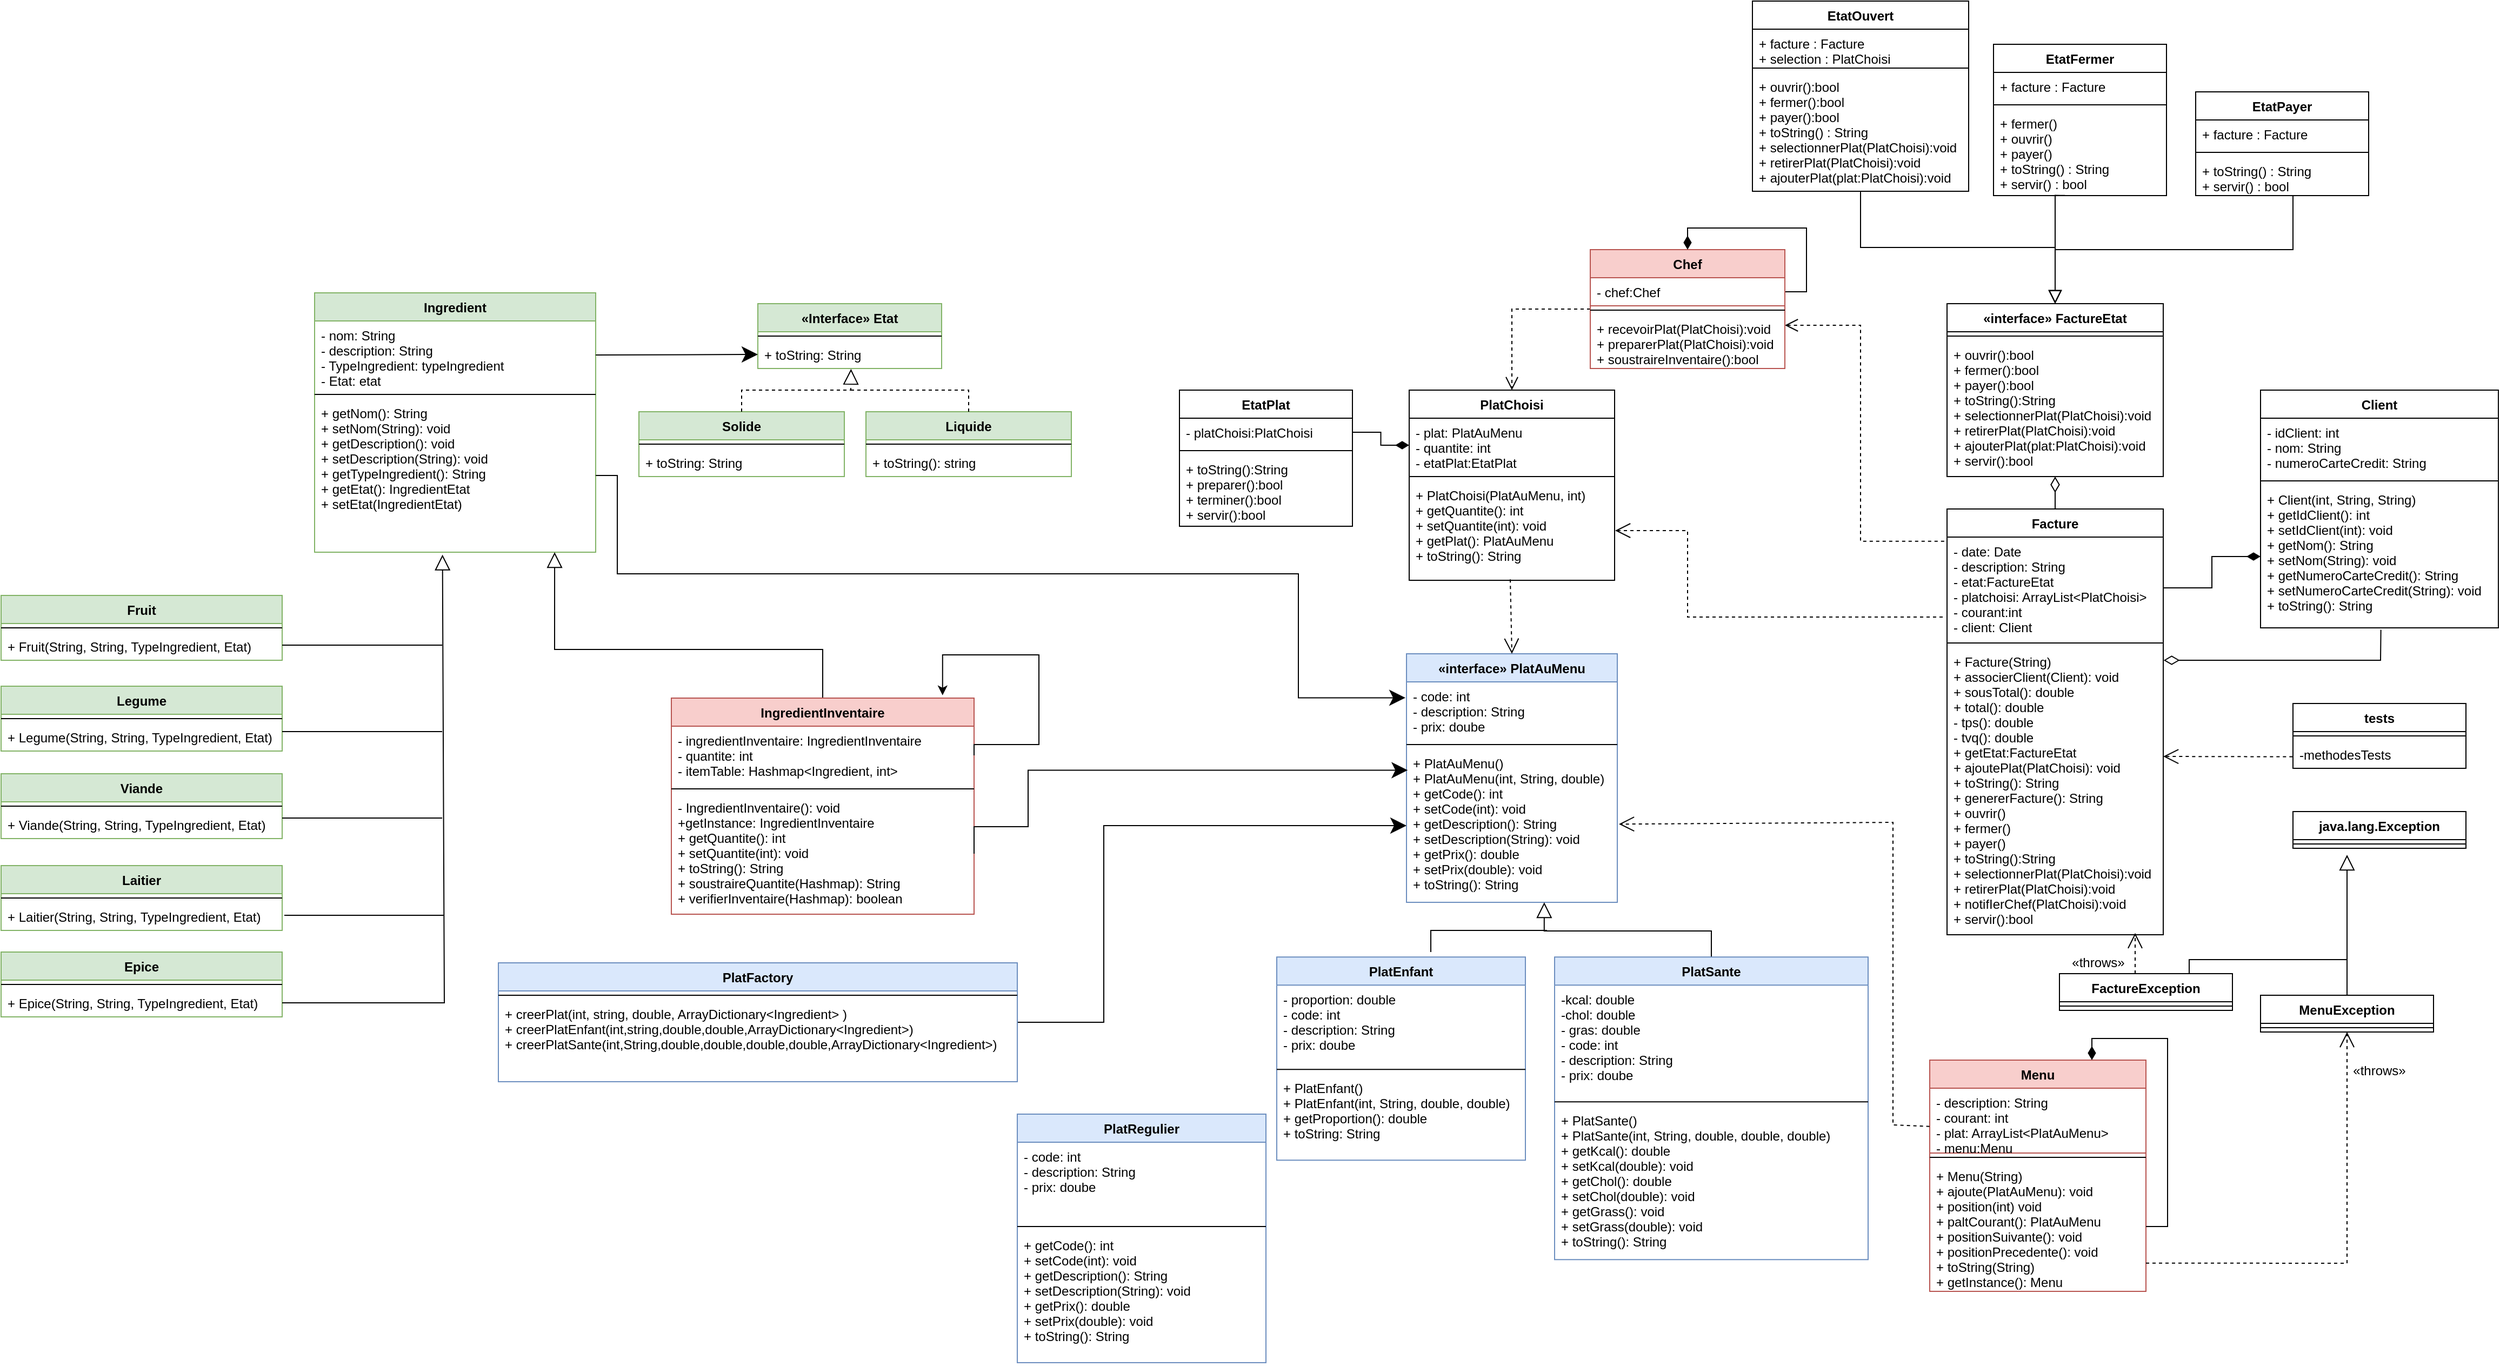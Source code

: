 <mxfile version="15.1.1" type="device" pages="2"><diagram id="TNuhKv3h_thrgXx2UyrM" name="Page-1"><mxGraphModel dx="2370" dy="1546" grid="1" gridSize="10" guides="1" tooltips="1" connect="1" arrows="1" fold="1" page="1" pageScale="1" pageWidth="827" pageHeight="1169" math="0" shadow="0"><root><mxCell id="0"/><mxCell id="1" parent="0"/><mxCell id="b8Gp-3JOSFKTq6jU3I52-5" value="Client" style="swimlane;fontStyle=1;align=center;verticalAlign=top;childLayout=stackLayout;horizontal=1;startSize=26;horizontalStack=0;resizeParent=1;resizeParentMax=0;resizeLast=0;collapsible=1;marginBottom=0;" parent="1" vertex="1"><mxGeometry x="520" y="200" width="220" height="220" as="geometry"/></mxCell><mxCell id="b8Gp-3JOSFKTq6jU3I52-6" value="- idClient: int&#10;- nom: String&#10;- numeroCarteCredit: String" style="text;strokeColor=none;fillColor=none;align=left;verticalAlign=top;spacingLeft=4;spacingRight=4;overflow=hidden;rotatable=0;points=[[0,0.5],[1,0.5]];portConstraint=eastwest;" parent="b8Gp-3JOSFKTq6jU3I52-5" vertex="1"><mxGeometry y="26" width="220" height="54" as="geometry"/></mxCell><mxCell id="b8Gp-3JOSFKTq6jU3I52-7" value="" style="line;strokeWidth=1;fillColor=none;align=left;verticalAlign=middle;spacingTop=-1;spacingLeft=3;spacingRight=3;rotatable=0;labelPosition=right;points=[];portConstraint=eastwest;" parent="b8Gp-3JOSFKTq6jU3I52-5" vertex="1"><mxGeometry y="80" width="220" height="8" as="geometry"/></mxCell><mxCell id="b8Gp-3JOSFKTq6jU3I52-8" value="+ Client(int, String, String)&#10;+ getIdClient(): int&#10;+ setIdClient(int): void&#10;+ getNom(): String&#10;+ setNom(String): void&#10;+ getNumeroCarteCredit(): String&#10;+ setNumeroCarteCredit(String): void&#10;+ toString(): String" style="text;strokeColor=none;fillColor=none;align=left;verticalAlign=top;spacingLeft=4;spacingRight=4;overflow=hidden;rotatable=0;points=[[0,0.5],[1,0.5]];portConstraint=eastwest;" parent="b8Gp-3JOSFKTq6jU3I52-5" vertex="1"><mxGeometry y="88" width="220" height="132" as="geometry"/></mxCell><mxCell id="wVw1kusXMV-8ErTnZ7IX-36" style="edgeStyle=orthogonalEdgeStyle;rounded=0;orthogonalLoop=1;jettySize=auto;html=1;exitX=-0.013;exitY=0.041;exitDx=0;exitDy=0;endArrow=open;endFill=0;endSize=10;dashed=1;exitPerimeter=0;" parent="1" source="b8Gp-3JOSFKTq6jU3I52-12" edge="1"><mxGeometry relative="1" as="geometry"><mxPoint x="80" y="140" as="targetPoint"/><Array as="points"><mxPoint x="150" y="340"/><mxPoint x="150" y="140"/></Array></mxGeometry></mxCell><mxCell id="b8Gp-3JOSFKTq6jU3I52-11" value="Facture" style="swimlane;fontStyle=1;align=center;verticalAlign=top;childLayout=stackLayout;horizontal=1;startSize=26;horizontalStack=0;resizeParent=1;resizeParentMax=0;resizeLast=0;collapsible=1;marginBottom=0;" parent="1" vertex="1"><mxGeometry x="230" y="310" width="200" height="394" as="geometry"/></mxCell><mxCell id="b8Gp-3JOSFKTq6jU3I52-12" value="- date: Date&#10;- description: String&#10;- etat:FactureEtat&#10;- platchoisi: ArrayList&lt;PlatChoisi&gt;&#10;- courant:int&#10;- client: Client" style="text;strokeColor=none;fillColor=none;align=left;verticalAlign=top;spacingLeft=4;spacingRight=4;overflow=hidden;rotatable=0;points=[[0,0.5],[1,0.5]];portConstraint=eastwest;" parent="b8Gp-3JOSFKTq6jU3I52-11" vertex="1"><mxGeometry y="26" width="200" height="94" as="geometry"/></mxCell><mxCell id="b8Gp-3JOSFKTq6jU3I52-13" value="" style="line;strokeWidth=1;fillColor=none;align=left;verticalAlign=middle;spacingTop=-1;spacingLeft=3;spacingRight=3;rotatable=0;labelPosition=right;points=[];portConstraint=eastwest;" parent="b8Gp-3JOSFKTq6jU3I52-11" vertex="1"><mxGeometry y="120" width="200" height="8" as="geometry"/></mxCell><mxCell id="b8Gp-3JOSFKTq6jU3I52-14" value="+ Facture(String)&#10;+ associerClient(Client): void&#10;+ sousTotal(): double&#10;+ total(): double&#10;- tps(): double&#10;- tvq(): double&#10;+ getEtat:FactureEtat&#10;+ ajoutePlat(PlatChoisi): void&#10;+ toString(): String&#10;+ genererFacture(): String&#10;+ ouvrir()&#10;+ fermer()&#10;+ payer()&#10;+ toString():String&#10;+ selectionnerPlat(PlatChoisi):void&#10;+ retirerPlat(PlatChoisi):void&#10;+ notifIerChef(PlatChoisi):void&#10;+ servir():bool" style="text;strokeColor=none;fillColor=none;align=left;verticalAlign=top;spacingLeft=4;spacingRight=4;overflow=hidden;rotatable=0;points=[[0,0.5],[1,0.5]];portConstraint=eastwest;" parent="b8Gp-3JOSFKTq6jU3I52-11" vertex="1"><mxGeometry y="128" width="200" height="266" as="geometry"/></mxCell><mxCell id="b8Gp-3JOSFKTq6jU3I52-16" value="tests" style="swimlane;fontStyle=1;align=center;verticalAlign=top;childLayout=stackLayout;horizontal=1;startSize=26;horizontalStack=0;resizeParent=1;resizeParentMax=0;resizeLast=0;collapsible=1;marginBottom=0;" parent="1" vertex="1"><mxGeometry x="550" y="490" width="160" height="60" as="geometry"/></mxCell><mxCell id="b8Gp-3JOSFKTq6jU3I52-18" value="" style="line;strokeWidth=1;fillColor=none;align=left;verticalAlign=middle;spacingTop=-1;spacingLeft=3;spacingRight=3;rotatable=0;labelPosition=right;points=[];portConstraint=eastwest;" parent="b8Gp-3JOSFKTq6jU3I52-16" vertex="1"><mxGeometry y="26" width="160" height="8" as="geometry"/></mxCell><mxCell id="b8Gp-3JOSFKTq6jU3I52-19" value="-methodesTests" style="text;strokeColor=none;fillColor=none;align=left;verticalAlign=top;spacingLeft=4;spacingRight=4;overflow=hidden;rotatable=0;points=[[0,0.5],[1,0.5]];portConstraint=eastwest;" parent="b8Gp-3JOSFKTq6jU3I52-16" vertex="1"><mxGeometry y="34" width="160" height="26" as="geometry"/></mxCell><mxCell id="b8Gp-3JOSFKTq6jU3I52-20" value="java.lang.Exception" style="swimlane;fontStyle=1;align=center;verticalAlign=top;childLayout=stackLayout;horizontal=1;startSize=26;horizontalStack=0;resizeParent=1;resizeParentMax=0;resizeLast=0;collapsible=1;marginBottom=0;" parent="1" vertex="1"><mxGeometry x="550" y="590" width="160" height="34" as="geometry"/></mxCell><mxCell id="b8Gp-3JOSFKTq6jU3I52-21" value="" style="line;strokeWidth=1;fillColor=none;align=left;verticalAlign=middle;spacingTop=-1;spacingLeft=3;spacingRight=3;rotatable=0;labelPosition=right;points=[];portConstraint=eastwest;" parent="b8Gp-3JOSFKTq6jU3I52-20" vertex="1"><mxGeometry y="26" width="160" height="8" as="geometry"/></mxCell><mxCell id="b8Gp-3JOSFKTq6jU3I52-23" value="FactureException" style="swimlane;fontStyle=1;align=center;verticalAlign=top;childLayout=stackLayout;horizontal=1;startSize=26;horizontalStack=0;resizeParent=1;resizeParentMax=0;resizeLast=0;collapsible=1;marginBottom=0;" parent="1" vertex="1"><mxGeometry x="334" y="740" width="160" height="34" as="geometry"/></mxCell><mxCell id="b8Gp-3JOSFKTq6jU3I52-24" value="" style="line;strokeWidth=1;fillColor=none;align=left;verticalAlign=middle;spacingTop=-1;spacingLeft=3;spacingRight=3;rotatable=0;labelPosition=right;points=[];portConstraint=eastwest;" parent="b8Gp-3JOSFKTq6jU3I52-23" vertex="1"><mxGeometry y="26" width="160" height="8" as="geometry"/></mxCell><mxCell id="b8Gp-3JOSFKTq6jU3I52-60" style="edgeStyle=orthogonalEdgeStyle;rounded=0;orthogonalLoop=1;jettySize=auto;html=1;exitX=0.5;exitY=0;exitDx=0;exitDy=0;endArrow=block;endFill=0;endSize=12;" parent="1" source="b8Gp-3JOSFKTq6jU3I52-25" edge="1"><mxGeometry relative="1" as="geometry"><mxPoint x="600" y="630" as="targetPoint"/></mxGeometry></mxCell><mxCell id="b8Gp-3JOSFKTq6jU3I52-25" value="MenuException" style="swimlane;fontStyle=1;align=center;verticalAlign=top;childLayout=stackLayout;horizontal=1;startSize=26;horizontalStack=0;resizeParent=1;resizeParentMax=0;resizeLast=0;collapsible=1;marginBottom=0;" parent="1" vertex="1"><mxGeometry x="520" y="760" width="160" height="34" as="geometry"/></mxCell><mxCell id="b8Gp-3JOSFKTq6jU3I52-26" value="" style="line;strokeWidth=1;fillColor=none;align=left;verticalAlign=middle;spacingTop=-1;spacingLeft=3;spacingRight=3;rotatable=0;labelPosition=right;points=[];portConstraint=eastwest;" parent="b8Gp-3JOSFKTq6jU3I52-25" vertex="1"><mxGeometry y="26" width="160" height="8" as="geometry"/></mxCell><mxCell id="b8Gp-3JOSFKTq6jU3I52-27" value="Menu" style="swimlane;fontStyle=1;align=center;verticalAlign=top;childLayout=stackLayout;horizontal=1;startSize=26;horizontalStack=0;resizeParent=1;resizeParentMax=0;resizeLast=0;collapsible=1;marginBottom=0;fillColor=#f8cecc;strokeColor=#b85450;" parent="1" vertex="1"><mxGeometry x="214" y="820" width="200" height="214" as="geometry"/></mxCell><mxCell id="b8Gp-3JOSFKTq6jU3I52-28" value="- description: String&#10;- courant: int&#10;- plat: ArrayList&lt;PlatAuMenu&gt;&#10;- menu:Menu" style="text;strokeColor=#b85450;align=left;verticalAlign=top;spacingLeft=4;spacingRight=4;overflow=hidden;rotatable=0;points=[[0,0.5],[1,0.5]];portConstraint=eastwest;" parent="b8Gp-3JOSFKTq6jU3I52-27" vertex="1"><mxGeometry y="26" width="200" height="60" as="geometry"/></mxCell><mxCell id="b8Gp-3JOSFKTq6jU3I52-29" value="" style="line;strokeWidth=1;fillColor=none;align=left;verticalAlign=middle;spacingTop=-1;spacingLeft=3;spacingRight=3;rotatable=0;labelPosition=right;points=[];portConstraint=eastwest;" parent="b8Gp-3JOSFKTq6jU3I52-27" vertex="1"><mxGeometry y="86" width="200" height="8" as="geometry"/></mxCell><mxCell id="wVw1kusXMV-8ErTnZ7IX-37" style="edgeStyle=orthogonalEdgeStyle;rounded=0;orthogonalLoop=1;jettySize=auto;html=1;exitX=1;exitY=0.5;exitDx=0;exitDy=0;entryX=0.75;entryY=0;entryDx=0;entryDy=0;endArrow=diamondThin;endFill=1;endSize=10;" parent="b8Gp-3JOSFKTq6jU3I52-27" source="b8Gp-3JOSFKTq6jU3I52-30" target="b8Gp-3JOSFKTq6jU3I52-27" edge="1"><mxGeometry relative="1" as="geometry"/></mxCell><mxCell id="b8Gp-3JOSFKTq6jU3I52-30" value="+ Menu(String)&#10;+ ajoute(PlatAuMenu): void&#10;+ position(int) void&#10;+ paltCourant(): PlatAuMenu&#10;+ positionSuivante(): void&#10;+ positionPrecedente(): void&#10;+ toString(String)&#10;+ getInstance(): Menu&#10;" style="text;strokeColor=none;fillColor=none;align=left;verticalAlign=top;spacingLeft=4;spacingRight=4;overflow=hidden;rotatable=0;points=[[0,0.5],[1,0.5]];portConstraint=eastwest;" parent="b8Gp-3JOSFKTq6jU3I52-27" vertex="1"><mxGeometry y="94" width="200" height="120" as="geometry"/></mxCell><mxCell id="b8Gp-3JOSFKTq6jU3I52-31" value="PlatChoisi" style="swimlane;fontStyle=1;align=center;verticalAlign=top;childLayout=stackLayout;horizontal=1;startSize=26;horizontalStack=0;resizeParent=1;resizeParentMax=0;resizeLast=0;collapsible=1;marginBottom=0;" parent="1" vertex="1"><mxGeometry x="-267.5" y="200" width="190" height="176" as="geometry"/></mxCell><mxCell id="b8Gp-3JOSFKTq6jU3I52-32" value="- plat: PlatAuMenu&#10;- quantite: int&#10;- etatPlat:EtatPlat" style="text;strokeColor=none;fillColor=none;align=left;verticalAlign=top;spacingLeft=4;spacingRight=4;overflow=hidden;rotatable=0;points=[[0,0.5],[1,0.5]];portConstraint=eastwest;" parent="b8Gp-3JOSFKTq6jU3I52-31" vertex="1"><mxGeometry y="26" width="190" height="50" as="geometry"/></mxCell><mxCell id="b8Gp-3JOSFKTq6jU3I52-33" value="" style="line;strokeWidth=1;fillColor=none;align=left;verticalAlign=middle;spacingTop=-1;spacingLeft=3;spacingRight=3;rotatable=0;labelPosition=right;points=[];portConstraint=eastwest;" parent="b8Gp-3JOSFKTq6jU3I52-31" vertex="1"><mxGeometry y="76" width="190" height="8" as="geometry"/></mxCell><mxCell id="b8Gp-3JOSFKTq6jU3I52-34" value="+ PlatChoisi(PlatAuMenu, int)&#10;+ getQuantite(): int&#10;+ setQuantite(int): void&#10;+ getPlat(): PlatAuMenu&#10;+ toString(): String" style="text;strokeColor=none;fillColor=none;align=left;verticalAlign=top;spacingLeft=4;spacingRight=4;overflow=hidden;rotatable=0;points=[[0,0.5],[1,0.5]];portConstraint=eastwest;" parent="b8Gp-3JOSFKTq6jU3I52-31" vertex="1"><mxGeometry y="84" width="190" height="92" as="geometry"/></mxCell><mxCell id="b8Gp-3JOSFKTq6jU3I52-35" value="«interface» PlatAuMenu" style="swimlane;fontStyle=1;align=center;verticalAlign=top;childLayout=stackLayout;horizontal=1;startSize=26;horizontalStack=0;resizeParent=1;resizeParentMax=0;resizeLast=0;collapsible=1;marginBottom=0;fillColor=#dae8fc;strokeColor=#6c8ebf;" parent="1" vertex="1"><mxGeometry x="-270" y="444" width="195" height="230" as="geometry"/></mxCell><mxCell id="b8Gp-3JOSFKTq6jU3I52-36" value="- code: int&#10;- description: String&#10;- prix: doube&#10;" style="text;strokeColor=none;fillColor=none;align=left;verticalAlign=top;spacingLeft=4;spacingRight=4;overflow=hidden;rotatable=0;points=[[0,0.5],[1,0.5]];portConstraint=eastwest;" parent="b8Gp-3JOSFKTq6jU3I52-35" vertex="1"><mxGeometry y="26" width="195" height="54" as="geometry"/></mxCell><mxCell id="b8Gp-3JOSFKTq6jU3I52-37" value="" style="line;strokeWidth=1;fillColor=none;align=left;verticalAlign=middle;spacingTop=-1;spacingLeft=3;spacingRight=3;rotatable=0;labelPosition=right;points=[];portConstraint=eastwest;" parent="b8Gp-3JOSFKTq6jU3I52-35" vertex="1"><mxGeometry y="80" width="195" height="8" as="geometry"/></mxCell><mxCell id="b8Gp-3JOSFKTq6jU3I52-38" value="+ PlatAuMenu()&#10;+ PlatAuMenu(int, String, double)&#10;+ getCode(): int&#10;+ setCode(int): void&#10;+ getDescription(): String&#10;+ setDescription(String): void&#10;+ getPrix(): double&#10;+ setPrix(double): void&#10;+ toString(): String&#10;" style="text;strokeColor=none;fillColor=none;align=left;verticalAlign=top;spacingLeft=4;spacingRight=4;overflow=hidden;rotatable=0;points=[[0,0.5],[1,0.5]];portConstraint=eastwest;" parent="b8Gp-3JOSFKTq6jU3I52-35" vertex="1"><mxGeometry y="88" width="195" height="142" as="geometry"/></mxCell><mxCell id="b8Gp-3JOSFKTq6jU3I52-40" value="PlatEnfant" style="swimlane;fontStyle=1;align=center;verticalAlign=top;childLayout=stackLayout;horizontal=1;startSize=26;horizontalStack=0;resizeParent=1;resizeParentMax=0;resizeLast=0;collapsible=1;marginBottom=0;fillColor=#dae8fc;strokeColor=#6c8ebf;" parent="1" vertex="1"><mxGeometry x="-390" y="724.57" width="230" height="188" as="geometry"/></mxCell><mxCell id="b8Gp-3JOSFKTq6jU3I52-41" value="- proportion: double&#10;- code: int&#10;- description: String&#10;- prix: doube&#10;" style="text;strokeColor=none;fillColor=none;align=left;verticalAlign=top;spacingLeft=4;spacingRight=4;overflow=hidden;rotatable=0;points=[[0,0.5],[1,0.5]];portConstraint=eastwest;" parent="b8Gp-3JOSFKTq6jU3I52-40" vertex="1"><mxGeometry y="26" width="230" height="74" as="geometry"/></mxCell><mxCell id="b8Gp-3JOSFKTq6jU3I52-42" value="" style="line;strokeWidth=1;fillColor=none;align=left;verticalAlign=middle;spacingTop=-1;spacingLeft=3;spacingRight=3;rotatable=0;labelPosition=right;points=[];portConstraint=eastwest;" parent="b8Gp-3JOSFKTq6jU3I52-40" vertex="1"><mxGeometry y="100" width="230" height="8" as="geometry"/></mxCell><mxCell id="b8Gp-3JOSFKTq6jU3I52-43" value="+ PlatEnfant()&#10;+ PlatEnfant(int, String, double, double)&#10;+ getProportion(): double&#10;+ toString: String" style="text;strokeColor=none;fillColor=none;align=left;verticalAlign=top;spacingLeft=4;spacingRight=4;overflow=hidden;rotatable=0;points=[[0,0.5],[1,0.5]];portConstraint=eastwest;" parent="b8Gp-3JOSFKTq6jU3I52-40" vertex="1"><mxGeometry y="108" width="230" height="80" as="geometry"/></mxCell><mxCell id="b8Gp-3JOSFKTq6jU3I52-51" style="edgeStyle=orthogonalEdgeStyle;rounded=0;orthogonalLoop=1;jettySize=auto;html=1;exitX=0.5;exitY=0;exitDx=0;exitDy=0;entryX=0.515;entryY=0.996;entryDx=0;entryDy=0;entryPerimeter=0;endArrow=block;endFill=0;endSize=12;" parent="1" source="b8Gp-3JOSFKTq6jU3I52-44" edge="1"><mxGeometry relative="1" as="geometry"><Array as="points"><mxPoint x="12" y="700.57"/><mxPoint x="-143" y="700.57"/></Array><mxPoint x="-142.575" y="674.002" as="targetPoint"/></mxGeometry></mxCell><mxCell id="b8Gp-3JOSFKTq6jU3I52-44" value="PlatSante" style="swimlane;fontStyle=1;align=center;verticalAlign=top;childLayout=stackLayout;horizontal=1;startSize=26;horizontalStack=0;resizeParent=1;resizeParentMax=0;resizeLast=0;collapsible=1;marginBottom=0;fillColor=#dae8fc;strokeColor=#6c8ebf;" parent="1" vertex="1"><mxGeometry x="-133" y="724.57" width="290" height="280" as="geometry"/></mxCell><mxCell id="b8Gp-3JOSFKTq6jU3I52-45" value="-kcal: double&#10;-chol: double&#10;- gras: double&#10;- code: int&#10;- description: String&#10;- prix: doube&#10;" style="text;strokeColor=none;fillColor=none;align=left;verticalAlign=top;spacingLeft=4;spacingRight=4;overflow=hidden;rotatable=0;points=[[0,0.5],[1,0.5]];portConstraint=eastwest;" parent="b8Gp-3JOSFKTq6jU3I52-44" vertex="1"><mxGeometry y="26" width="290" height="104" as="geometry"/></mxCell><mxCell id="b8Gp-3JOSFKTq6jU3I52-46" value="" style="line;strokeWidth=1;fillColor=none;align=left;verticalAlign=middle;spacingTop=-1;spacingLeft=3;spacingRight=3;rotatable=0;labelPosition=right;points=[];portConstraint=eastwest;" parent="b8Gp-3JOSFKTq6jU3I52-44" vertex="1"><mxGeometry y="130" width="290" height="8" as="geometry"/></mxCell><mxCell id="b8Gp-3JOSFKTq6jU3I52-47" value="+ PlatSante()&#10;+ PlatSante(int, String, double, double, double)&#10;+ getKcal(): double&#10;+ setKcal(double): void&#10;+ getChol(): double&#10;+ setChol(double): void&#10;+ getGrass(): void&#10;+ setGrass(double): void&#10;+ toString(): String" style="text;strokeColor=none;fillColor=none;align=left;verticalAlign=top;spacingLeft=4;spacingRight=4;overflow=hidden;rotatable=0;points=[[0,0.5],[1,0.5]];portConstraint=eastwest;" parent="b8Gp-3JOSFKTq6jU3I52-44" vertex="1"><mxGeometry y="138" width="290" height="142" as="geometry"/></mxCell><mxCell id="b8Gp-3JOSFKTq6jU3I52-52" value="" style="endArrow=open;html=1;endSize=12;endFill=0;entryX=0.5;entryY=0;entryDx=0;entryDy=0;dashed=1;exitX=0.492;exitY=0.991;exitDx=0;exitDy=0;exitPerimeter=0;" parent="1" source="b8Gp-3JOSFKTq6jU3I52-34" target="b8Gp-3JOSFKTq6jU3I52-35" edge="1"><mxGeometry width="50" height="50" relative="1" as="geometry"><mxPoint x="-90" y="410" as="sourcePoint"/><mxPoint x="-172" y="440" as="targetPoint"/></mxGeometry></mxCell><mxCell id="b8Gp-3JOSFKTq6jU3I52-53" value="" style="endArrow=none;html=1;endSize=12;rounded=0;" parent="1" edge="1"><mxGeometry width="50" height="50" relative="1" as="geometry"><mxPoint x="-247.5" y="720" as="sourcePoint"/><mxPoint x="-140" y="700" as="targetPoint"/><Array as="points"><mxPoint x="-247.5" y="700"/></Array></mxGeometry></mxCell><mxCell id="b8Gp-3JOSFKTq6jU3I52-54" value="" style="endArrow=open;html=1;endSize=12;endFill=0;dashed=1;rounded=0;" parent="1" edge="1"><mxGeometry width="50" height="50" relative="1" as="geometry"><mxPoint x="226" y="410" as="sourcePoint"/><mxPoint x="-77" y="330" as="targetPoint"/><Array as="points"><mxPoint x="-10" y="410"/><mxPoint x="-10" y="330"/></Array></mxGeometry></mxCell><mxCell id="b8Gp-3JOSFKTq6jU3I52-55" value="" style="endArrow=open;html=1;endSize=12;endFill=0;entryX=1;entryY=0.5;entryDx=0;entryDy=0;dashed=1;exitX=-0.001;exitY=0.59;exitDx=0;exitDy=0;rounded=0;exitPerimeter=0;" parent="1" source="b8Gp-3JOSFKTq6jU3I52-28" edge="1"><mxGeometry width="50" height="50" relative="1" as="geometry"><mxPoint x="230" y="694.0" as="sourcePoint"/><mxPoint x="-73.5" y="601.63" as="targetPoint"/><Array as="points"><mxPoint x="180" y="880"/><mxPoint x="180" y="600"/></Array></mxGeometry></mxCell><mxCell id="b8Gp-3JOSFKTq6jU3I52-56" value="" style="endArrow=open;html=1;endSize=12;endFill=0;dashed=1;exitX=1;exitY=0.782;exitDx=0;exitDy=0;entryX=0.5;entryY=1;entryDx=0;entryDy=0;rounded=0;exitPerimeter=0;" parent="1" source="b8Gp-3JOSFKTq6jU3I52-30" target="b8Gp-3JOSFKTq6jU3I52-25" edge="1"><mxGeometry width="50" height="50" relative="1" as="geometry"><mxPoint x="530" y="840" as="sourcePoint"/><mxPoint x="559.5" y="900" as="targetPoint"/><Array as="points"><mxPoint x="600" y="1008"/></Array></mxGeometry></mxCell><mxCell id="b8Gp-3JOSFKTq6jU3I52-58" value="" style="endArrow=open;html=1;endSize=12;endFill=0;dashed=1;rounded=0;entryX=0.87;entryY=0.994;entryDx=0;entryDy=0;entryPerimeter=0;" parent="1" target="b8Gp-3JOSFKTq6jU3I52-14" edge="1"><mxGeometry width="50" height="50" relative="1" as="geometry"><mxPoint x="404" y="740" as="sourcePoint"/><mxPoint x="370" y="680" as="targetPoint"/><Array as="points"/></mxGeometry></mxCell><mxCell id="b8Gp-3JOSFKTq6jU3I52-59" value="" style="endArrow=none;html=1;endSize=12;rounded=0;exitX=0.75;exitY=0;exitDx=0;exitDy=0;" parent="1" source="b8Gp-3JOSFKTq6jU3I52-23" edge="1"><mxGeometry width="50" height="50" relative="1" as="geometry"><mxPoint x="470" y="743" as="sourcePoint"/><mxPoint x="600" y="727" as="targetPoint"/><Array as="points"><mxPoint x="454" y="727"/></Array></mxGeometry></mxCell><mxCell id="b8Gp-3JOSFKTq6jU3I52-61" value="" style="endArrow=open;html=1;endSize=12;endFill=0;dashed=1;exitX=-0.002;exitY=0.588;exitDx=0;exitDy=0;rounded=0;exitPerimeter=0;" parent="1" source="b8Gp-3JOSFKTq6jU3I52-19" edge="1"><mxGeometry width="50" height="50" relative="1" as="geometry"><mxPoint x="393.8" y="651.414" as="sourcePoint"/><mxPoint x="430" y="539" as="targetPoint"/><Array as="points"/></mxGeometry></mxCell><mxCell id="b8Gp-3JOSFKTq6jU3I52-62" value="" style="endArrow=diamondThin;html=1;endSize=12;endFill=0;exitX=0.506;exitY=1.013;exitDx=0;exitDy=0;rounded=0;exitPerimeter=0;" parent="1" source="b8Gp-3JOSFKTq6jU3I52-8" edge="1"><mxGeometry width="50" height="50" relative="1" as="geometry"><mxPoint x="550.0" y="450.288" as="sourcePoint"/><mxPoint x="430.32" y="450" as="targetPoint"/><Array as="points"><mxPoint x="631" y="450"/></Array></mxGeometry></mxCell><mxCell id="b8Gp-3JOSFKTq6jU3I52-64" value="«throws»" style="text;html=1;strokeColor=none;fillColor=none;align=center;verticalAlign=middle;whiteSpace=wrap;rounded=0;" parent="1" vertex="1"><mxGeometry x="610" y="820" width="40" height="20" as="geometry"/></mxCell><mxCell id="b8Gp-3JOSFKTq6jU3I52-65" value="«throws»" style="text;html=1;strokeColor=none;fillColor=none;align=center;verticalAlign=middle;whiteSpace=wrap;rounded=0;" parent="1" vertex="1"><mxGeometry x="350" y="720" width="40" height="20" as="geometry"/></mxCell><mxCell id="wVw1kusXMV-8ErTnZ7IX-1" value="«interface» FactureEtat" style="swimlane;fontStyle=1;align=center;verticalAlign=top;childLayout=stackLayout;horizontal=1;startSize=26;horizontalStack=0;resizeParent=1;resizeParentMax=0;resizeLast=0;collapsible=1;marginBottom=0;" parent="1" vertex="1"><mxGeometry x="230" y="120" width="200" height="160" as="geometry"/></mxCell><mxCell id="wVw1kusXMV-8ErTnZ7IX-3" value="" style="line;strokeWidth=1;fillColor=none;align=left;verticalAlign=middle;spacingTop=-1;spacingLeft=3;spacingRight=3;rotatable=0;labelPosition=right;points=[];portConstraint=eastwest;" parent="wVw1kusXMV-8ErTnZ7IX-1" vertex="1"><mxGeometry y="26" width="200" height="8" as="geometry"/></mxCell><mxCell id="wVw1kusXMV-8ErTnZ7IX-4" value="+ ouvrir():bool&#10;+ fermer():bool&#10;+ payer():bool&#10;+ toString():String&#10;+ selectionnerPlat(PlatChoisi):void&#10;+ retirerPlat(PlatChoisi):void&#10;+ ajouterPlat(plat:PlatChoisi):void&#10;+ servir():bool" style="text;strokeColor=none;fillColor=none;align=left;verticalAlign=top;spacingLeft=4;spacingRight=4;overflow=hidden;rotatable=0;points=[[0,0.5],[1,0.5]];portConstraint=eastwest;" parent="wVw1kusXMV-8ErTnZ7IX-1" vertex="1"><mxGeometry y="34" width="200" height="126" as="geometry"/></mxCell><mxCell id="wVw1kusXMV-8ErTnZ7IX-5" value="" style="endArrow=diamondThin;html=1;endSize=12;endFill=0;exitX=0.5;exitY=0;exitDx=0;exitDy=0;rounded=0;" parent="1" source="b8Gp-3JOSFKTq6jU3I52-11" edge="1"><mxGeometry width="50" height="50" relative="1" as="geometry"><mxPoint x="341.0" y="179.996" as="sourcePoint"/><mxPoint x="330" y="280" as="targetPoint"/><Array as="points"/></mxGeometry></mxCell><mxCell id="wVw1kusXMV-8ErTnZ7IX-21" style="edgeStyle=orthogonalEdgeStyle;rounded=0;orthogonalLoop=1;jettySize=auto;html=1;exitX=0.5;exitY=1;exitDx=0;exitDy=0;entryX=0.5;entryY=0;entryDx=0;entryDy=0;endArrow=block;endFill=0;endSize=10;" parent="1" source="wVw1kusXMV-8ErTnZ7IX-6" target="wVw1kusXMV-8ErTnZ7IX-1" edge="1"><mxGeometry relative="1" as="geometry"/></mxCell><mxCell id="wVw1kusXMV-8ErTnZ7IX-6" value="EtatOuvert" style="swimlane;fontStyle=1;align=center;verticalAlign=top;childLayout=stackLayout;horizontal=1;startSize=26;horizontalStack=0;resizeParent=1;resizeParentMax=0;resizeLast=0;collapsible=1;marginBottom=0;" parent="1" vertex="1"><mxGeometry x="50" y="-160" width="200" height="176" as="geometry"/></mxCell><mxCell id="wVw1kusXMV-8ErTnZ7IX-7" value="+ facture : Facture&#10;+ selection : PlatChoisi" style="text;strokeColor=none;fillColor=none;align=left;verticalAlign=top;spacingLeft=4;spacingRight=4;overflow=hidden;rotatable=0;points=[[0,0.5],[1,0.5]];portConstraint=eastwest;" parent="wVw1kusXMV-8ErTnZ7IX-6" vertex="1"><mxGeometry y="26" width="200" height="32" as="geometry"/></mxCell><mxCell id="wVw1kusXMV-8ErTnZ7IX-8" value="" style="line;strokeWidth=1;fillColor=none;align=left;verticalAlign=middle;spacingTop=-1;spacingLeft=3;spacingRight=3;rotatable=0;labelPosition=right;points=[];portConstraint=eastwest;" parent="wVw1kusXMV-8ErTnZ7IX-6" vertex="1"><mxGeometry y="58" width="200" height="8" as="geometry"/></mxCell><mxCell id="wVw1kusXMV-8ErTnZ7IX-9" value="+ ouvrir():bool&#10;+ fermer():bool&#10;+ payer():bool&#10;+ toString() : String&#10;+ selectionnerPlat(PlatChoisi):void&#10;+ retirerPlat(PlatChoisi):void&#10;+ ajouterPlat(plat:PlatChoisi):void" style="text;strokeColor=none;fillColor=none;align=left;verticalAlign=top;spacingLeft=4;spacingRight=4;overflow=hidden;rotatable=0;points=[[0,0.5],[1,0.5]];portConstraint=eastwest;" parent="wVw1kusXMV-8ErTnZ7IX-6" vertex="1"><mxGeometry y="66" width="200" height="110" as="geometry"/></mxCell><mxCell id="wVw1kusXMV-8ErTnZ7IX-20" value="" style="edgeStyle=orthogonalEdgeStyle;rounded=0;orthogonalLoop=1;jettySize=auto;html=1;endArrow=block;endFill=0;endSize=10;exitX=0.413;exitY=0.998;exitDx=0;exitDy=0;exitPerimeter=0;entryX=0.5;entryY=0;entryDx=0;entryDy=0;" parent="1" source="wVw1kusXMV-8ErTnZ7IX-13" target="wVw1kusXMV-8ErTnZ7IX-1" edge="1"><mxGeometry relative="1" as="geometry"><Array as="points"><mxPoint x="330" y="20"/></Array></mxGeometry></mxCell><mxCell id="wVw1kusXMV-8ErTnZ7IX-10" value="EtatFermer" style="swimlane;fontStyle=1;align=center;verticalAlign=top;childLayout=stackLayout;horizontal=1;startSize=26;horizontalStack=0;resizeParent=1;resizeParentMax=0;resizeLast=0;collapsible=1;marginBottom=0;" parent="1" vertex="1"><mxGeometry x="273" y="-120" width="160" height="140" as="geometry"/></mxCell><mxCell id="wVw1kusXMV-8ErTnZ7IX-11" value="+ facture : Facture" style="text;strokeColor=none;fillColor=none;align=left;verticalAlign=top;spacingLeft=4;spacingRight=4;overflow=hidden;rotatable=0;points=[[0,0.5],[1,0.5]];portConstraint=eastwest;" parent="wVw1kusXMV-8ErTnZ7IX-10" vertex="1"><mxGeometry y="26" width="160" height="26" as="geometry"/></mxCell><mxCell id="wVw1kusXMV-8ErTnZ7IX-12" value="" style="line;strokeWidth=1;fillColor=none;align=left;verticalAlign=middle;spacingTop=-1;spacingLeft=3;spacingRight=3;rotatable=0;labelPosition=right;points=[];portConstraint=eastwest;" parent="wVw1kusXMV-8ErTnZ7IX-10" vertex="1"><mxGeometry y="52" width="160" height="8" as="geometry"/></mxCell><mxCell id="wVw1kusXMV-8ErTnZ7IX-13" value="+ fermer()&#10;+ ouvrir()&#10;+ payer()&#10;+ toString() : String&#10;+ servir() : bool" style="text;strokeColor=none;fillColor=none;align=left;verticalAlign=top;spacingLeft=4;spacingRight=4;overflow=hidden;rotatable=0;points=[[0,0.5],[1,0.5]];portConstraint=eastwest;" parent="wVw1kusXMV-8ErTnZ7IX-10" vertex="1"><mxGeometry y="60" width="160" height="80" as="geometry"/></mxCell><mxCell id="wVw1kusXMV-8ErTnZ7IX-23" style="edgeStyle=orthogonalEdgeStyle;rounded=0;orthogonalLoop=1;jettySize=auto;html=1;endArrow=block;endFill=0;endSize=10;" parent="1" source="wVw1kusXMV-8ErTnZ7IX-14" edge="1"><mxGeometry relative="1" as="geometry"><mxPoint x="330" y="120" as="targetPoint"/><Array as="points"><mxPoint x="550" y="70"/><mxPoint x="330" y="70"/></Array></mxGeometry></mxCell><mxCell id="wVw1kusXMV-8ErTnZ7IX-14" value="EtatPayer" style="swimlane;fontStyle=1;align=center;verticalAlign=top;childLayout=stackLayout;horizontal=1;startSize=26;horizontalStack=0;resizeParent=1;resizeParentMax=0;resizeLast=0;collapsible=1;marginBottom=0;" parent="1" vertex="1"><mxGeometry x="460" y="-76" width="160" height="96" as="geometry"/></mxCell><mxCell id="wVw1kusXMV-8ErTnZ7IX-15" value="+ facture : Facture" style="text;strokeColor=none;fillColor=none;align=left;verticalAlign=top;spacingLeft=4;spacingRight=4;overflow=hidden;rotatable=0;points=[[0,0.5],[1,0.5]];portConstraint=eastwest;" parent="wVw1kusXMV-8ErTnZ7IX-14" vertex="1"><mxGeometry y="26" width="160" height="26" as="geometry"/></mxCell><mxCell id="wVw1kusXMV-8ErTnZ7IX-16" value="" style="line;strokeWidth=1;fillColor=none;align=left;verticalAlign=middle;spacingTop=-1;spacingLeft=3;spacingRight=3;rotatable=0;labelPosition=right;points=[];portConstraint=eastwest;" parent="wVw1kusXMV-8ErTnZ7IX-14" vertex="1"><mxGeometry y="52" width="160" height="8" as="geometry"/></mxCell><mxCell id="wVw1kusXMV-8ErTnZ7IX-18" value="+ toString() : String&#10;+ servir() : bool" style="text;strokeColor=none;fillColor=none;align=left;verticalAlign=top;spacingLeft=4;spacingRight=4;overflow=hidden;rotatable=0;points=[[0,0.5],[1,0.5]];portConstraint=eastwest;" parent="wVw1kusXMV-8ErTnZ7IX-14" vertex="1"><mxGeometry y="60" width="160" height="36" as="geometry"/></mxCell><mxCell id="wVw1kusXMV-8ErTnZ7IX-24" value="" style="edgeStyle=orthogonalEdgeStyle;rounded=0;orthogonalLoop=1;jettySize=auto;html=1;endArrow=diamondThin;endFill=1;endSize=10;" parent="1" source="b8Gp-3JOSFKTq6jU3I52-12" target="b8Gp-3JOSFKTq6jU3I52-8" edge="1"><mxGeometry relative="1" as="geometry"/></mxCell><mxCell id="wVw1kusXMV-8ErTnZ7IX-25" value="EtatPlat" style="swimlane;fontStyle=1;align=center;verticalAlign=top;childLayout=stackLayout;horizontal=1;startSize=26;horizontalStack=0;resizeParent=1;resizeParentMax=0;resizeLast=0;collapsible=1;marginBottom=0;" parent="1" vertex="1"><mxGeometry x="-480" y="200" width="160" height="126" as="geometry"/></mxCell><mxCell id="wVw1kusXMV-8ErTnZ7IX-26" value="- platChoisi:PlatChoisi" style="text;strokeColor=none;fillColor=none;align=left;verticalAlign=top;spacingLeft=4;spacingRight=4;overflow=hidden;rotatable=0;points=[[0,0.5],[1,0.5]];portConstraint=eastwest;" parent="wVw1kusXMV-8ErTnZ7IX-25" vertex="1"><mxGeometry y="26" width="160" height="26" as="geometry"/></mxCell><mxCell id="wVw1kusXMV-8ErTnZ7IX-27" value="" style="line;strokeWidth=1;fillColor=none;align=left;verticalAlign=middle;spacingTop=-1;spacingLeft=3;spacingRight=3;rotatable=0;labelPosition=right;points=[];portConstraint=eastwest;" parent="wVw1kusXMV-8ErTnZ7IX-25" vertex="1"><mxGeometry y="52" width="160" height="8" as="geometry"/></mxCell><mxCell id="wVw1kusXMV-8ErTnZ7IX-28" value="+ toString():String&#10;+ preparer():bool&#10;+ terminer():bool&#10;+ servir():bool" style="text;strokeColor=none;fillColor=none;align=left;verticalAlign=top;spacingLeft=4;spacingRight=4;overflow=hidden;rotatable=0;points=[[0,0.5],[1,0.5]];portConstraint=eastwest;" parent="wVw1kusXMV-8ErTnZ7IX-25" vertex="1"><mxGeometry y="60" width="160" height="66" as="geometry"/></mxCell><mxCell id="wVw1kusXMV-8ErTnZ7IX-29" style="edgeStyle=orthogonalEdgeStyle;rounded=0;orthogonalLoop=1;jettySize=auto;html=1;exitX=1;exitY=0.5;exitDx=0;exitDy=0;entryX=0;entryY=0.5;entryDx=0;entryDy=0;endArrow=diamondThin;endFill=1;endSize=10;" parent="1" source="wVw1kusXMV-8ErTnZ7IX-26" target="b8Gp-3JOSFKTq6jU3I52-32" edge="1"><mxGeometry relative="1" as="geometry"/></mxCell><mxCell id="wVw1kusXMV-8ErTnZ7IX-38" style="edgeStyle=orthogonalEdgeStyle;rounded=0;orthogonalLoop=1;jettySize=auto;html=1;exitX=0;exitY=0.5;exitDx=0;exitDy=0;entryX=0.5;entryY=0;entryDx=0;entryDy=0;endArrow=open;endFill=0;endSize=10;dashed=1;" parent="1" source="wVw1kusXMV-8ErTnZ7IX-31" target="b8Gp-3JOSFKTq6jU3I52-31" edge="1"><mxGeometry relative="1" as="geometry"/></mxCell><mxCell id="wVw1kusXMV-8ErTnZ7IX-31" value="Chef" style="swimlane;fontStyle=1;align=center;verticalAlign=top;childLayout=stackLayout;horizontal=1;startSize=26;horizontalStack=0;resizeParent=1;resizeParentMax=0;resizeLast=0;collapsible=1;marginBottom=0;fillColor=#f8cecc;strokeColor=#b85450;" parent="1" vertex="1"><mxGeometry x="-100" y="70" width="180" height="110" as="geometry"/></mxCell><mxCell id="wVw1kusXMV-8ErTnZ7IX-35" style="edgeStyle=orthogonalEdgeStyle;rounded=0;orthogonalLoop=1;jettySize=auto;html=1;exitX=1;exitY=0.5;exitDx=0;exitDy=0;entryX=0.5;entryY=0;entryDx=0;entryDy=0;endArrow=diamondThin;endFill=1;endSize=10;" parent="wVw1kusXMV-8ErTnZ7IX-31" source="wVw1kusXMV-8ErTnZ7IX-32" target="wVw1kusXMV-8ErTnZ7IX-31" edge="1"><mxGeometry relative="1" as="geometry"><Array as="points"><mxPoint x="200" y="39"/><mxPoint x="200" y="-20"/><mxPoint x="90" y="-20"/></Array></mxGeometry></mxCell><mxCell id="wVw1kusXMV-8ErTnZ7IX-32" value="- chef:Chef" style="text;strokeColor=#b85450;align=left;verticalAlign=top;spacingLeft=4;spacingRight=4;overflow=hidden;rotatable=0;points=[[0,0.5],[1,0.5]];portConstraint=eastwest;" parent="wVw1kusXMV-8ErTnZ7IX-31" vertex="1"><mxGeometry y="26" width="180" height="26" as="geometry"/></mxCell><mxCell id="wVw1kusXMV-8ErTnZ7IX-33" value="" style="line;strokeWidth=1;fillColor=none;align=left;verticalAlign=middle;spacingTop=-1;spacingLeft=3;spacingRight=3;rotatable=0;labelPosition=right;points=[];portConstraint=eastwest;" parent="wVw1kusXMV-8ErTnZ7IX-31" vertex="1"><mxGeometry y="52" width="180" height="8" as="geometry"/></mxCell><mxCell id="wVw1kusXMV-8ErTnZ7IX-34" value="+ recevoirPlat(PlatChoisi):void&#10;+ preparerPlat(PlatChoisi):void&#10;+ soustraireInventaire():bool" style="text;strokeColor=none;fillColor=none;align=left;verticalAlign=top;spacingLeft=4;spacingRight=4;overflow=hidden;rotatable=0;points=[[0,0.5],[1,0.5]];portConstraint=eastwest;" parent="wVw1kusXMV-8ErTnZ7IX-31" vertex="1"><mxGeometry y="60" width="180" height="50" as="geometry"/></mxCell><mxCell id="hzZ27hz0MLs9weaFMrxx-1" value="Viande" style="swimlane;fontStyle=1;align=center;verticalAlign=top;childLayout=stackLayout;horizontal=1;startSize=26;horizontalStack=0;resizeParent=1;resizeParentMax=0;resizeLast=0;collapsible=1;marginBottom=0;fillColor=#d5e8d4;strokeColor=#82b366;" parent="1" vertex="1"><mxGeometry x="-1570" y="555" width="260" height="60" as="geometry"/></mxCell><mxCell id="hzZ27hz0MLs9weaFMrxx-2" value="" style="line;strokeWidth=1;fillColor=none;align=left;verticalAlign=middle;spacingTop=-1;spacingLeft=3;spacingRight=3;rotatable=0;labelPosition=right;points=[];portConstraint=eastwest;" parent="hzZ27hz0MLs9weaFMrxx-1" vertex="1"><mxGeometry y="26" width="260" height="8" as="geometry"/></mxCell><mxCell id="hzZ27hz0MLs9weaFMrxx-3" value="+ Viande(String, String, TypeIngredient, Etat)" style="text;strokeColor=none;fillColor=none;align=left;verticalAlign=top;spacingLeft=4;spacingRight=4;overflow=hidden;rotatable=0;points=[[0,0.5],[1,0.5]];portConstraint=eastwest;" parent="hzZ27hz0MLs9weaFMrxx-1" vertex="1"><mxGeometry y="34" width="260" height="26" as="geometry"/></mxCell><mxCell id="hzZ27hz0MLs9weaFMrxx-4" value="Laitier" style="swimlane;fontStyle=1;align=center;verticalAlign=top;childLayout=stackLayout;horizontal=1;startSize=26;horizontalStack=0;resizeParent=1;resizeParentMax=0;resizeLast=0;collapsible=1;marginBottom=0;fillColor=#d5e8d4;strokeColor=#82b366;" parent="1" vertex="1"><mxGeometry x="-1570" y="640" width="260" height="60" as="geometry"/></mxCell><mxCell id="hzZ27hz0MLs9weaFMrxx-5" value="" style="line;strokeWidth=1;fillColor=none;align=left;verticalAlign=middle;spacingTop=-1;spacingLeft=3;spacingRight=3;rotatable=0;labelPosition=right;points=[];portConstraint=eastwest;" parent="hzZ27hz0MLs9weaFMrxx-4" vertex="1"><mxGeometry y="26" width="260" height="8" as="geometry"/></mxCell><mxCell id="hzZ27hz0MLs9weaFMrxx-6" value="+ Laitier(String, String, TypeIngredient, Etat)" style="text;strokeColor=none;fillColor=none;align=left;verticalAlign=top;spacingLeft=4;spacingRight=4;overflow=hidden;rotatable=0;points=[[0,0.5],[1,0.5]];portConstraint=eastwest;" parent="hzZ27hz0MLs9weaFMrxx-4" vertex="1"><mxGeometry y="34" width="260" height="26" as="geometry"/></mxCell><mxCell id="hzZ27hz0MLs9weaFMrxx-7" value="Legume" style="swimlane;fontStyle=1;align=center;verticalAlign=top;childLayout=stackLayout;horizontal=1;startSize=26;horizontalStack=0;resizeParent=1;resizeParentMax=0;resizeLast=0;collapsible=1;marginBottom=0;fillColor=#d5e8d4;strokeColor=#82b366;" parent="1" vertex="1"><mxGeometry x="-1570" y="474" width="260" height="60" as="geometry"/></mxCell><mxCell id="hzZ27hz0MLs9weaFMrxx-8" value="" style="line;strokeWidth=1;fillColor=none;align=left;verticalAlign=middle;spacingTop=-1;spacingLeft=3;spacingRight=3;rotatable=0;labelPosition=right;points=[];portConstraint=eastwest;" parent="hzZ27hz0MLs9weaFMrxx-7" vertex="1"><mxGeometry y="26" width="260" height="8" as="geometry"/></mxCell><mxCell id="hzZ27hz0MLs9weaFMrxx-9" value="+ Legume(String, String, TypeIngredient, Etat)" style="text;strokeColor=none;fillColor=none;align=left;verticalAlign=top;spacingLeft=4;spacingRight=4;overflow=hidden;rotatable=0;points=[[0,0.5],[1,0.5]];portConstraint=eastwest;" parent="hzZ27hz0MLs9weaFMrxx-7" vertex="1"><mxGeometry y="34" width="260" height="26" as="geometry"/></mxCell><mxCell id="hzZ27hz0MLs9weaFMrxx-10" value="Fruit" style="swimlane;fontStyle=1;align=center;verticalAlign=top;childLayout=stackLayout;horizontal=1;startSize=26;horizontalStack=0;resizeParent=1;resizeParentMax=0;resizeLast=0;collapsible=1;marginBottom=0;fillColor=#d5e8d4;strokeColor=#82b366;" parent="1" vertex="1"><mxGeometry x="-1570" y="390" width="260" height="60" as="geometry"/></mxCell><mxCell id="hzZ27hz0MLs9weaFMrxx-11" value="" style="line;strokeWidth=1;fillColor=none;align=left;verticalAlign=middle;spacingTop=-1;spacingLeft=3;spacingRight=3;rotatable=0;labelPosition=right;points=[];portConstraint=eastwest;" parent="hzZ27hz0MLs9weaFMrxx-10" vertex="1"><mxGeometry y="26" width="260" height="8" as="geometry"/></mxCell><mxCell id="hzZ27hz0MLs9weaFMrxx-12" value="+ Fruit(String, String, TypeIngredient, Etat)" style="text;strokeColor=none;fillColor=none;align=left;verticalAlign=top;spacingLeft=4;spacingRight=4;overflow=hidden;rotatable=0;points=[[0,0.5],[1,0.5]];portConstraint=eastwest;" parent="hzZ27hz0MLs9weaFMrxx-10" vertex="1"><mxGeometry y="34" width="260" height="26" as="geometry"/></mxCell><mxCell id="hzZ27hz0MLs9weaFMrxx-13" value="Epice" style="swimlane;fontStyle=1;align=center;verticalAlign=top;childLayout=stackLayout;horizontal=1;startSize=26;horizontalStack=0;resizeParent=1;resizeParentMax=0;resizeLast=0;collapsible=1;marginBottom=0;fillColor=#d5e8d4;strokeColor=#82b366;" parent="1" vertex="1"><mxGeometry x="-1570" y="720" width="260" height="60" as="geometry"/></mxCell><mxCell id="hzZ27hz0MLs9weaFMrxx-14" value="" style="line;strokeWidth=1;fillColor=none;align=left;verticalAlign=middle;spacingTop=-1;spacingLeft=3;spacingRight=3;rotatable=0;labelPosition=right;points=[];portConstraint=eastwest;" parent="hzZ27hz0MLs9weaFMrxx-13" vertex="1"><mxGeometry y="26" width="260" height="8" as="geometry"/></mxCell><mxCell id="hzZ27hz0MLs9weaFMrxx-15" value="+ Epice(String, String, TypeIngredient, Etat)" style="text;strokeColor=none;fillColor=none;align=left;verticalAlign=top;spacingLeft=4;spacingRight=4;overflow=hidden;rotatable=0;points=[[0,0.5],[1,0.5]];portConstraint=eastwest;" parent="hzZ27hz0MLs9weaFMrxx-13" vertex="1"><mxGeometry y="34" width="260" height="26" as="geometry"/></mxCell><mxCell id="hzZ27hz0MLs9weaFMrxx-16" value="Ingredient" style="swimlane;fontStyle=1;align=center;verticalAlign=top;childLayout=stackLayout;horizontal=1;startSize=26;horizontalStack=0;resizeParent=1;resizeParentMax=0;resizeLast=0;collapsible=1;marginBottom=0;fillColor=#d5e8d4;strokeColor=#82b366;" parent="1" vertex="1"><mxGeometry x="-1280" y="110" width="260" height="240" as="geometry"/></mxCell><mxCell id="hzZ27hz0MLs9weaFMrxx-17" value="- nom: String&#10;- description: String&#10;- TypeIngredient: typeIngredient&#10;- Etat: etat" style="text;strokeColor=none;fillColor=none;align=left;verticalAlign=top;spacingLeft=4;spacingRight=4;overflow=hidden;rotatable=0;points=[[0,0.5],[1,0.5]];portConstraint=eastwest;" parent="hzZ27hz0MLs9weaFMrxx-16" vertex="1"><mxGeometry y="26" width="260" height="64" as="geometry"/></mxCell><mxCell id="hzZ27hz0MLs9weaFMrxx-18" value="" style="line;strokeWidth=1;fillColor=none;align=left;verticalAlign=middle;spacingTop=-1;spacingLeft=3;spacingRight=3;rotatable=0;labelPosition=right;points=[];portConstraint=eastwest;" parent="hzZ27hz0MLs9weaFMrxx-16" vertex="1"><mxGeometry y="90" width="260" height="8" as="geometry"/></mxCell><mxCell id="hzZ27hz0MLs9weaFMrxx-19" value="+ getNom(): String&#10;+ setNom(String): void&#10;+ getDescription(): void&#10;+ setDescription(String): void&#10;+ getTypeIngredient(): String&#10;+ getEtat(): IngredientEtat&#10;+ setEtat(IngredientEtat)" style="text;strokeColor=none;fillColor=none;align=left;verticalAlign=top;spacingLeft=4;spacingRight=4;overflow=hidden;rotatable=0;points=[[0,0.5],[1,0.5]];portConstraint=eastwest;" parent="hzZ27hz0MLs9weaFMrxx-16" vertex="1"><mxGeometry y="98" width="260" height="142" as="geometry"/></mxCell><mxCell id="hzZ27hz0MLs9weaFMrxx-20" style="edgeStyle=orthogonalEdgeStyle;rounded=0;orthogonalLoop=1;jettySize=auto;html=1;exitX=0.5;exitY=0;exitDx=0;exitDy=0;endArrow=block;endFill=0;endSize=12;entryX=0.854;entryY=1;entryDx=0;entryDy=0;entryPerimeter=0;" parent="1" source="hzZ27hz0MLs9weaFMrxx-21" target="hzZ27hz0MLs9weaFMrxx-19" edge="1"><mxGeometry relative="1" as="geometry"><mxPoint x="-1373" y="390" as="targetPoint"/><Array as="points"><mxPoint x="-1058" y="440"/></Array></mxGeometry></mxCell><mxCell id="hzZ27hz0MLs9weaFMrxx-21" value="IngredientInventaire" style="swimlane;fontStyle=1;align=center;verticalAlign=top;childLayout=stackLayout;horizontal=1;startSize=26;horizontalStack=0;resizeParent=1;resizeParentMax=0;resizeLast=0;collapsible=1;marginBottom=0;fillColor=#f8cecc;strokeColor=#b85450;" parent="1" vertex="1"><mxGeometry x="-950" y="485" width="280" height="200" as="geometry"/></mxCell><mxCell id="Nwh-klGU3jlP-DNW-0Lj-1" style="edgeStyle=orthogonalEdgeStyle;rounded=0;orthogonalLoop=1;jettySize=auto;html=1;exitX=1;exitY=0.5;exitDx=0;exitDy=0;entryX=0.896;entryY=-0.013;entryDx=0;entryDy=0;entryPerimeter=0;" edge="1" parent="hzZ27hz0MLs9weaFMrxx-21" source="hzZ27hz0MLs9weaFMrxx-22" target="hzZ27hz0MLs9weaFMrxx-21"><mxGeometry relative="1" as="geometry"><Array as="points"><mxPoint x="280" y="43"/><mxPoint x="340" y="43"/><mxPoint x="340" y="-40"/><mxPoint x="251" y="-40"/></Array></mxGeometry></mxCell><mxCell id="hzZ27hz0MLs9weaFMrxx-22" value="- ingredientInventaire: IngredientInventaire&#10;- quantite: int&#10;- itemTable: Hashmap&lt;Ingredient, int&gt;" style="text;strokeColor=none;fillColor=none;align=left;verticalAlign=top;spacingLeft=4;spacingRight=4;overflow=hidden;rotatable=0;points=[[0,0.5],[1,0.5]];portConstraint=eastwest;" parent="hzZ27hz0MLs9weaFMrxx-21" vertex="1"><mxGeometry y="26" width="280" height="54" as="geometry"/></mxCell><mxCell id="hzZ27hz0MLs9weaFMrxx-23" value="" style="line;strokeWidth=1;fillColor=none;align=left;verticalAlign=middle;spacingTop=-1;spacingLeft=3;spacingRight=3;rotatable=0;labelPosition=right;points=[];portConstraint=eastwest;" parent="hzZ27hz0MLs9weaFMrxx-21" vertex="1"><mxGeometry y="80" width="280" height="8" as="geometry"/></mxCell><mxCell id="hzZ27hz0MLs9weaFMrxx-24" value="- IngredientInventaire(): void&#10;+getInstance: IngredientInventaire&#10;+ getQuantite(): int&#10;+ setQuantite(int): void&#10;+ toString(): String&#10;+ soustraireQuantite(Hashmap): String&#10;+ verifierInventaire(Hashmap): boolean" style="text;strokeColor=none;fillColor=none;align=left;verticalAlign=top;spacingLeft=4;spacingRight=4;overflow=hidden;rotatable=0;points=[[0,0.5],[1,0.5]];portConstraint=eastwest;" parent="hzZ27hz0MLs9weaFMrxx-21" vertex="1"><mxGeometry y="88" width="280" height="112" as="geometry"/></mxCell><mxCell id="hzZ27hz0MLs9weaFMrxx-25" value="«Interface» Etat" style="swimlane;fontStyle=1;align=center;verticalAlign=top;childLayout=stackLayout;horizontal=1;startSize=26;horizontalStack=0;resizeParent=1;resizeParentMax=0;resizeLast=0;collapsible=1;marginBottom=0;fillColor=#d5e8d4;strokeColor=#82b366;" parent="1" vertex="1"><mxGeometry x="-870" y="120" width="170" height="60" as="geometry"/></mxCell><mxCell id="hzZ27hz0MLs9weaFMrxx-26" value="" style="line;strokeWidth=1;fillColor=none;align=left;verticalAlign=middle;spacingTop=-1;spacingLeft=3;spacingRight=3;rotatable=0;labelPosition=right;points=[];portConstraint=eastwest;" parent="hzZ27hz0MLs9weaFMrxx-25" vertex="1"><mxGeometry y="26" width="170" height="8" as="geometry"/></mxCell><mxCell id="hzZ27hz0MLs9weaFMrxx-27" value="+ toString: String" style="text;strokeColor=none;fillColor=none;align=left;verticalAlign=top;spacingLeft=4;spacingRight=4;overflow=hidden;rotatable=0;points=[[0,0.5],[1,0.5]];portConstraint=eastwest;" parent="hzZ27hz0MLs9weaFMrxx-25" vertex="1"><mxGeometry y="34" width="170" height="26" as="geometry"/></mxCell><mxCell id="hzZ27hz0MLs9weaFMrxx-28" value="Solide" style="swimlane;fontStyle=1;align=center;verticalAlign=top;childLayout=stackLayout;horizontal=1;startSize=26;horizontalStack=0;resizeParent=1;resizeParentMax=0;resizeLast=0;collapsible=1;marginBottom=0;fillColor=#d5e8d4;strokeColor=#82b366;" parent="1" vertex="1"><mxGeometry x="-980" y="220" width="190" height="60" as="geometry"/></mxCell><mxCell id="hzZ27hz0MLs9weaFMrxx-29" value="" style="line;strokeWidth=1;fillColor=none;align=left;verticalAlign=middle;spacingTop=-1;spacingLeft=3;spacingRight=3;rotatable=0;labelPosition=right;points=[];portConstraint=eastwest;" parent="hzZ27hz0MLs9weaFMrxx-28" vertex="1"><mxGeometry y="26" width="190" height="8" as="geometry"/></mxCell><mxCell id="hzZ27hz0MLs9weaFMrxx-30" value="+ toString: String" style="text;strokeColor=none;fillColor=none;align=left;verticalAlign=top;spacingLeft=4;spacingRight=4;overflow=hidden;rotatable=0;points=[[0,0.5],[1,0.5]];portConstraint=eastwest;" parent="hzZ27hz0MLs9weaFMrxx-28" vertex="1"><mxGeometry y="34" width="190" height="26" as="geometry"/></mxCell><mxCell id="hzZ27hz0MLs9weaFMrxx-31" value="Liquide" style="swimlane;fontStyle=1;align=center;verticalAlign=top;childLayout=stackLayout;horizontal=1;startSize=26;horizontalStack=0;resizeParent=1;resizeParentMax=0;resizeLast=0;collapsible=1;marginBottom=0;fillColor=#d5e8d4;strokeColor=#82b366;" parent="1" vertex="1"><mxGeometry x="-770" y="220" width="190" height="60" as="geometry"/></mxCell><mxCell id="hzZ27hz0MLs9weaFMrxx-32" value="" style="line;strokeWidth=1;fillColor=none;align=left;verticalAlign=middle;spacingTop=-1;spacingLeft=3;spacingRight=3;rotatable=0;labelPosition=right;points=[];portConstraint=eastwest;" parent="hzZ27hz0MLs9weaFMrxx-31" vertex="1"><mxGeometry y="26" width="190" height="8" as="geometry"/></mxCell><mxCell id="hzZ27hz0MLs9weaFMrxx-33" value="+ toString(): string" style="text;strokeColor=none;fillColor=none;align=left;verticalAlign=top;spacingLeft=4;spacingRight=4;overflow=hidden;rotatable=0;points=[[0,0.5],[1,0.5]];portConstraint=eastwest;" parent="hzZ27hz0MLs9weaFMrxx-31" vertex="1"><mxGeometry y="34" width="190" height="26" as="geometry"/></mxCell><mxCell id="hzZ27hz0MLs9weaFMrxx-34" value="" style="endArrow=block;html=1;entryX=0.455;entryY=1.016;entryDx=0;entryDy=0;entryPerimeter=0;exitX=1;exitY=0.5;exitDx=0;exitDy=0;rounded=0;endFill=0;endSize=12;" parent="1" source="hzZ27hz0MLs9weaFMrxx-15" target="hzZ27hz0MLs9weaFMrxx-19" edge="1"><mxGeometry width="50" height="50" relative="1" as="geometry"><mxPoint x="-1350" y="560" as="sourcePoint"/><mxPoint x="-1300" y="510" as="targetPoint"/><Array as="points"><mxPoint x="-1160" y="767"/></Array></mxGeometry></mxCell><mxCell id="hzZ27hz0MLs9weaFMrxx-35" value="" style="endArrow=none;html=1;endSize=12;" parent="1" edge="1"><mxGeometry width="50" height="50" relative="1" as="geometry"><mxPoint x="-1308" y="686" as="sourcePoint"/><mxPoint x="-1160" y="686" as="targetPoint"/></mxGeometry></mxCell><mxCell id="hzZ27hz0MLs9weaFMrxx-36" value="" style="endArrow=none;html=1;endSize=12;" parent="1" edge="1"><mxGeometry width="50" height="50" relative="1" as="geometry"><mxPoint x="-1310" y="596.0" as="sourcePoint"/><mxPoint x="-1162.0" y="596.0" as="targetPoint"/></mxGeometry></mxCell><mxCell id="hzZ27hz0MLs9weaFMrxx-37" value="" style="endArrow=none;html=1;endSize=12;" parent="1" edge="1"><mxGeometry width="50" height="50" relative="1" as="geometry"><mxPoint x="-1310" y="516.0" as="sourcePoint"/><mxPoint x="-1162.0" y="516.0" as="targetPoint"/></mxGeometry></mxCell><mxCell id="hzZ27hz0MLs9weaFMrxx-38" value="" style="endArrow=none;html=1;endSize=12;" parent="1" edge="1"><mxGeometry width="50" height="50" relative="1" as="geometry"><mxPoint x="-1310" y="436.0" as="sourcePoint"/><mxPoint x="-1162.0" y="436.0" as="targetPoint"/></mxGeometry></mxCell><mxCell id="hzZ27hz0MLs9weaFMrxx-39" value="" style="endArrow=classic;html=1;endSize=12;endFill=1;entryX=0;entryY=0.5;entryDx=0;entryDy=0;" parent="1" source="hzZ27hz0MLs9weaFMrxx-17" target="hzZ27hz0MLs9weaFMrxx-27" edge="1"><mxGeometry width="50" height="50" relative="1" as="geometry"><mxPoint x="-749" y="187" as="sourcePoint"/><mxPoint x="-670" y="120" as="targetPoint"/></mxGeometry></mxCell><mxCell id="hzZ27hz0MLs9weaFMrxx-40" value="" style="endArrow=block;html=1;endSize=12;exitX=0.5;exitY=0;exitDx=0;exitDy=0;rounded=0;entryX=0.507;entryY=1.015;entryDx=0;entryDy=0;entryPerimeter=0;endFill=0;dashed=1;" parent="1" source="hzZ27hz0MLs9weaFMrxx-28" target="hzZ27hz0MLs9weaFMrxx-27" edge="1"><mxGeometry width="50" height="50" relative="1" as="geometry"><mxPoint x="-1160" y="360" as="sourcePoint"/><mxPoint x="-784" y="183" as="targetPoint"/><Array as="points"><mxPoint x="-885" y="200"/><mxPoint x="-784" y="200"/></Array></mxGeometry></mxCell><mxCell id="hzZ27hz0MLs9weaFMrxx-41" value="" style="endArrow=none;html=1;endSize=12;exitX=0.5;exitY=0;exitDx=0;exitDy=0;rounded=0;dashed=1;" parent="1" source="hzZ27hz0MLs9weaFMrxx-31" edge="1"><mxGeometry width="50" height="50" relative="1" as="geometry"><mxPoint x="-750" y="210" as="sourcePoint"/><mxPoint x="-784" y="200" as="targetPoint"/><Array as="points"><mxPoint x="-675" y="200"/><mxPoint x="-784" y="200"/></Array></mxGeometry></mxCell><mxCell id="hzZ27hz0MLs9weaFMrxx-42" value="" style="edgeStyle=orthogonalEdgeStyle;rounded=0;orthogonalLoop=1;jettySize=auto;html=1;endArrow=classic;endFill=1;endSize=12;entryX=0;entryY=0.5;entryDx=0;entryDy=0;" parent="1" source="hzZ27hz0MLs9weaFMrxx-43" target="b8Gp-3JOSFKTq6jU3I52-38" edge="1"><mxGeometry relative="1" as="geometry"><mxPoint x="-573.75" y="619.0" as="targetPoint"/><Array as="points"><mxPoint x="-550" y="603"/></Array></mxGeometry></mxCell><mxCell id="hzZ27hz0MLs9weaFMrxx-43" value="PlatFactory" style="swimlane;fontStyle=1;align=center;verticalAlign=top;childLayout=stackLayout;horizontal=1;startSize=26;horizontalStack=0;resizeParent=1;resizeParentMax=0;resizeLast=0;collapsible=1;marginBottom=0;fillColor=#dae8fc;strokeColor=#6c8ebf;" parent="1" vertex="1"><mxGeometry x="-1110" y="730" width="480" height="110" as="geometry"/></mxCell><mxCell id="hzZ27hz0MLs9weaFMrxx-44" value="" style="line;strokeWidth=1;fillColor=none;align=left;verticalAlign=middle;spacingTop=-1;spacingLeft=3;spacingRight=3;rotatable=0;labelPosition=right;points=[];portConstraint=eastwest;" parent="hzZ27hz0MLs9weaFMrxx-43" vertex="1"><mxGeometry y="26" width="480" height="8" as="geometry"/></mxCell><mxCell id="hzZ27hz0MLs9weaFMrxx-45" value="+ creerPlat(int, string, double, ArrayDictionary&lt;Ingredient&gt; )&#10;+ creerPlatEnfant(int,string,double,double,ArrayDictionary&lt;Ingredient&gt;)&#10;+ creerPlatSante(int,String,double,double,double,double,ArrayDictionary&lt;Ingredient&gt;)" style="text;strokeColor=none;fillColor=none;align=left;verticalAlign=top;spacingLeft=4;spacingRight=4;overflow=hidden;rotatable=0;points=[[0,0.5],[1,0.5]];portConstraint=eastwest;" parent="hzZ27hz0MLs9weaFMrxx-43" vertex="1"><mxGeometry y="34" width="480" height="76" as="geometry"/></mxCell><mxCell id="hzZ27hz0MLs9weaFMrxx-46" style="edgeStyle=orthogonalEdgeStyle;rounded=0;orthogonalLoop=1;jettySize=auto;html=1;endArrow=classic;endFill=1;endSize=12;entryX=-0.005;entryY=0.272;entryDx=0;entryDy=0;entryPerimeter=0;" parent="1" source="hzZ27hz0MLs9weaFMrxx-19" target="b8Gp-3JOSFKTq6jU3I52-36" edge="1"><mxGeometry relative="1" as="geometry"><Array as="points"><mxPoint x="-1000" y="279"/><mxPoint x="-1000" y="370"/><mxPoint x="-370" y="370"/><mxPoint x="-370" y="485"/></Array><mxPoint x="-573.75" y="470" as="targetPoint"/></mxGeometry></mxCell><mxCell id="Nwh-klGU3jlP-DNW-0Lj-3" style="edgeStyle=orthogonalEdgeStyle;rounded=0;orthogonalLoop=1;jettySize=auto;html=1;exitX=1;exitY=0.5;exitDx=0;exitDy=0;entryX=0.006;entryY=0.139;entryDx=0;entryDy=0;entryPerimeter=0;endArrow=classic;endFill=1;endSize=12;" edge="1" parent="1" source="hzZ27hz0MLs9weaFMrxx-24" target="b8Gp-3JOSFKTq6jU3I52-38"><mxGeometry relative="1" as="geometry"><Array as="points"><mxPoint x="-620" y="604"/><mxPoint x="-620" y="552"/></Array></mxGeometry></mxCell><mxCell id="Nwh-klGU3jlP-DNW-0Lj-4" value="PlatRegulier" style="swimlane;fontStyle=1;align=center;verticalAlign=top;childLayout=stackLayout;horizontal=1;startSize=26;horizontalStack=0;resizeParent=1;resizeParentMax=0;resizeLast=0;collapsible=1;marginBottom=0;fillColor=#dae8fc;strokeColor=#6c8ebf;" vertex="1" parent="1"><mxGeometry x="-630" y="870" width="230" height="230" as="geometry"/></mxCell><mxCell id="Nwh-klGU3jlP-DNW-0Lj-5" value="- code: int&#10;- description: String&#10;- prix: doube&#10;" style="text;strokeColor=none;fillColor=none;align=left;verticalAlign=top;spacingLeft=4;spacingRight=4;overflow=hidden;rotatable=0;points=[[0,0.5],[1,0.5]];portConstraint=eastwest;" vertex="1" parent="Nwh-klGU3jlP-DNW-0Lj-4"><mxGeometry y="26" width="230" height="74" as="geometry"/></mxCell><mxCell id="Nwh-klGU3jlP-DNW-0Lj-6" value="" style="line;strokeWidth=1;fillColor=none;align=left;verticalAlign=middle;spacingTop=-1;spacingLeft=3;spacingRight=3;rotatable=0;labelPosition=right;points=[];portConstraint=eastwest;" vertex="1" parent="Nwh-klGU3jlP-DNW-0Lj-4"><mxGeometry y="100" width="230" height="8" as="geometry"/></mxCell><mxCell id="Nwh-klGU3jlP-DNW-0Lj-7" value="+ getCode(): int&#10;+ setCode(int): void&#10;+ getDescription(): String&#10;+ setDescription(String): void&#10;+ getPrix(): double&#10;+ setPrix(double): void&#10;+ toString(): String" style="text;strokeColor=none;fillColor=none;align=left;verticalAlign=top;spacingLeft=4;spacingRight=4;overflow=hidden;rotatable=0;points=[[0,0.5],[1,0.5]];portConstraint=eastwest;" vertex="1" parent="Nwh-klGU3jlP-DNW-0Lj-4"><mxGeometry y="108" width="230" height="122" as="geometry"/></mxCell></root></mxGraphModel></diagram><diagram id="HswktXuM-BxiEm5v6osQ" name="Page-2"><mxGraphModel dx="1038" dy="489" grid="1" gridSize="10" guides="1" tooltips="1" connect="1" arrows="1" fold="1" page="1" pageScale="1" pageWidth="827" pageHeight="1169" math="0" shadow="0"><root><mxCell id="TAnmOCKBPKr2LRUDoBqu-0"/><mxCell id="TAnmOCKBPKr2LRUDoBqu-1" parent="TAnmOCKBPKr2LRUDoBqu-0"/></root></mxGraphModel></diagram></mxfile>